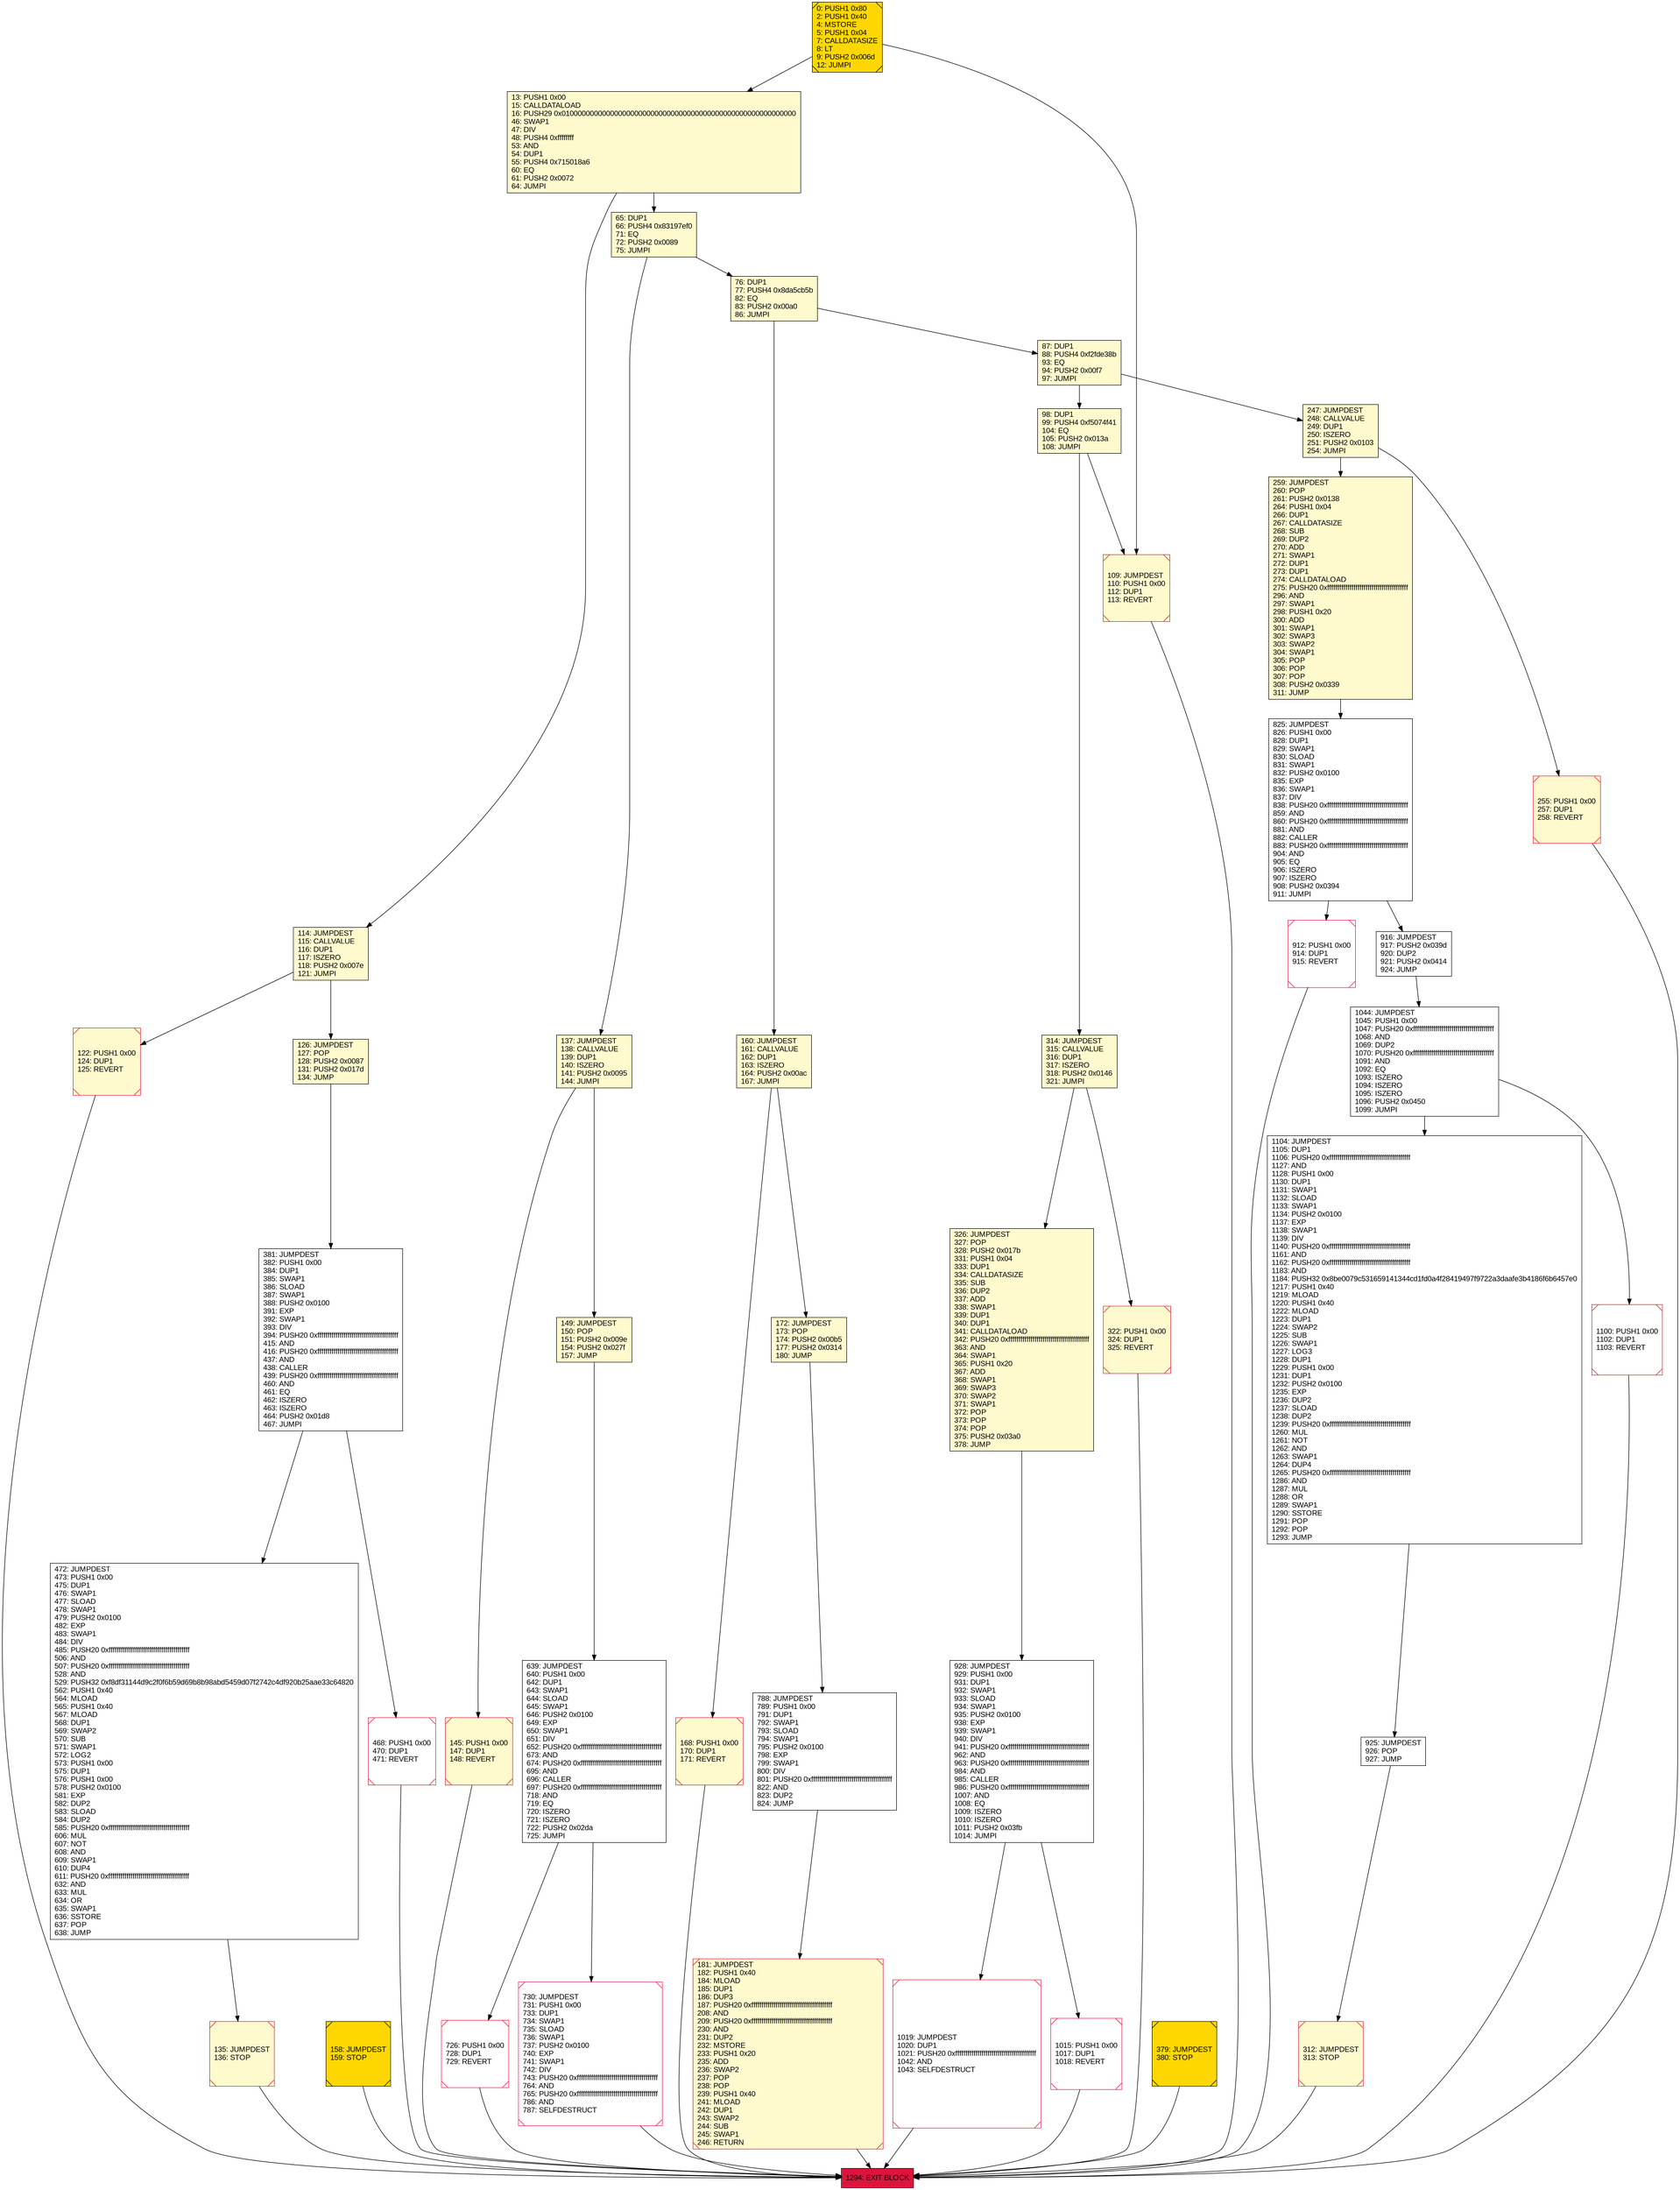 digraph G {
bgcolor=transparent rankdir=UD;
node [shape=box style=filled color=black fillcolor=white fontname=arial fontcolor=black];
326 [label="326: JUMPDEST\l327: POP\l328: PUSH2 0x017b\l331: PUSH1 0x04\l333: DUP1\l334: CALLDATASIZE\l335: SUB\l336: DUP2\l337: ADD\l338: SWAP1\l339: DUP1\l340: DUP1\l341: CALLDATALOAD\l342: PUSH20 0xffffffffffffffffffffffffffffffffffffffff\l363: AND\l364: SWAP1\l365: PUSH1 0x20\l367: ADD\l368: SWAP1\l369: SWAP3\l370: SWAP2\l371: SWAP1\l372: POP\l373: POP\l374: POP\l375: PUSH2 0x03a0\l378: JUMP\l" fillcolor=lemonchiffon ];
149 [label="149: JUMPDEST\l150: POP\l151: PUSH2 0x009e\l154: PUSH2 0x027f\l157: JUMP\l" fillcolor=lemonchiffon ];
76 [label="76: DUP1\l77: PUSH4 0x8da5cb5b\l82: EQ\l83: PUSH2 0x00a0\l86: JUMPI\l" fillcolor=lemonchiffon ];
1019 [label="1019: JUMPDEST\l1020: DUP1\l1021: PUSH20 0xffffffffffffffffffffffffffffffffffffffff\l1042: AND\l1043: SELFDESTRUCT\l" shape=Msquare color=crimson ];
98 [label="98: DUP1\l99: PUSH4 0xf5074f41\l104: EQ\l105: PUSH2 0x013a\l108: JUMPI\l" fillcolor=lemonchiffon ];
65 [label="65: DUP1\l66: PUSH4 0x83197ef0\l71: EQ\l72: PUSH2 0x0089\l75: JUMPI\l" fillcolor=lemonchiffon ];
168 [label="168: PUSH1 0x00\l170: DUP1\l171: REVERT\l" fillcolor=lemonchiffon shape=Msquare color=crimson ];
158 [label="158: JUMPDEST\l159: STOP\l" fillcolor=lemonchiffon shape=Msquare fillcolor=gold ];
1294 [label="1294: EXIT BLOCK\l" fillcolor=crimson ];
172 [label="172: JUMPDEST\l173: POP\l174: PUSH2 0x00b5\l177: PUSH2 0x0314\l180: JUMP\l" fillcolor=lemonchiffon ];
135 [label="135: JUMPDEST\l136: STOP\l" fillcolor=lemonchiffon shape=Msquare color=crimson ];
928 [label="928: JUMPDEST\l929: PUSH1 0x00\l931: DUP1\l932: SWAP1\l933: SLOAD\l934: SWAP1\l935: PUSH2 0x0100\l938: EXP\l939: SWAP1\l940: DIV\l941: PUSH20 0xffffffffffffffffffffffffffffffffffffffff\l962: AND\l963: PUSH20 0xffffffffffffffffffffffffffffffffffffffff\l984: AND\l985: CALLER\l986: PUSH20 0xffffffffffffffffffffffffffffffffffffffff\l1007: AND\l1008: EQ\l1009: ISZERO\l1010: ISZERO\l1011: PUSH2 0x03fb\l1014: JUMPI\l" ];
472 [label="472: JUMPDEST\l473: PUSH1 0x00\l475: DUP1\l476: SWAP1\l477: SLOAD\l478: SWAP1\l479: PUSH2 0x0100\l482: EXP\l483: SWAP1\l484: DIV\l485: PUSH20 0xffffffffffffffffffffffffffffffffffffffff\l506: AND\l507: PUSH20 0xffffffffffffffffffffffffffffffffffffffff\l528: AND\l529: PUSH32 0xf8df31144d9c2f0f6b59d69b8b98abd5459d07f2742c4df920b25aae33c64820\l562: PUSH1 0x40\l564: MLOAD\l565: PUSH1 0x40\l567: MLOAD\l568: DUP1\l569: SWAP2\l570: SUB\l571: SWAP1\l572: LOG2\l573: PUSH1 0x00\l575: DUP1\l576: PUSH1 0x00\l578: PUSH2 0x0100\l581: EXP\l582: DUP2\l583: SLOAD\l584: DUP2\l585: PUSH20 0xffffffffffffffffffffffffffffffffffffffff\l606: MUL\l607: NOT\l608: AND\l609: SWAP1\l610: DUP4\l611: PUSH20 0xffffffffffffffffffffffffffffffffffffffff\l632: AND\l633: MUL\l634: OR\l635: SWAP1\l636: SSTORE\l637: POP\l638: JUMP\l" ];
87 [label="87: DUP1\l88: PUSH4 0xf2fde38b\l93: EQ\l94: PUSH2 0x00f7\l97: JUMPI\l" fillcolor=lemonchiffon ];
1015 [label="1015: PUSH1 0x00\l1017: DUP1\l1018: REVERT\l" shape=Msquare color=crimson ];
259 [label="259: JUMPDEST\l260: POP\l261: PUSH2 0x0138\l264: PUSH1 0x04\l266: DUP1\l267: CALLDATASIZE\l268: SUB\l269: DUP2\l270: ADD\l271: SWAP1\l272: DUP1\l273: DUP1\l274: CALLDATALOAD\l275: PUSH20 0xffffffffffffffffffffffffffffffffffffffff\l296: AND\l297: SWAP1\l298: PUSH1 0x20\l300: ADD\l301: SWAP1\l302: SWAP3\l303: SWAP2\l304: SWAP1\l305: POP\l306: POP\l307: POP\l308: PUSH2 0x0339\l311: JUMP\l" fillcolor=lemonchiffon ];
381 [label="381: JUMPDEST\l382: PUSH1 0x00\l384: DUP1\l385: SWAP1\l386: SLOAD\l387: SWAP1\l388: PUSH2 0x0100\l391: EXP\l392: SWAP1\l393: DIV\l394: PUSH20 0xffffffffffffffffffffffffffffffffffffffff\l415: AND\l416: PUSH20 0xffffffffffffffffffffffffffffffffffffffff\l437: AND\l438: CALLER\l439: PUSH20 0xffffffffffffffffffffffffffffffffffffffff\l460: AND\l461: EQ\l462: ISZERO\l463: ISZERO\l464: PUSH2 0x01d8\l467: JUMPI\l" ];
122 [label="122: PUSH1 0x00\l124: DUP1\l125: REVERT\l" fillcolor=lemonchiffon shape=Msquare color=crimson ];
126 [label="126: JUMPDEST\l127: POP\l128: PUSH2 0x0087\l131: PUSH2 0x017d\l134: JUMP\l" fillcolor=lemonchiffon ];
825 [label="825: JUMPDEST\l826: PUSH1 0x00\l828: DUP1\l829: SWAP1\l830: SLOAD\l831: SWAP1\l832: PUSH2 0x0100\l835: EXP\l836: SWAP1\l837: DIV\l838: PUSH20 0xffffffffffffffffffffffffffffffffffffffff\l859: AND\l860: PUSH20 0xffffffffffffffffffffffffffffffffffffffff\l881: AND\l882: CALLER\l883: PUSH20 0xffffffffffffffffffffffffffffffffffffffff\l904: AND\l905: EQ\l906: ISZERO\l907: ISZERO\l908: PUSH2 0x0394\l911: JUMPI\l" ];
1044 [label="1044: JUMPDEST\l1045: PUSH1 0x00\l1047: PUSH20 0xffffffffffffffffffffffffffffffffffffffff\l1068: AND\l1069: DUP2\l1070: PUSH20 0xffffffffffffffffffffffffffffffffffffffff\l1091: AND\l1092: EQ\l1093: ISZERO\l1094: ISZERO\l1095: ISZERO\l1096: PUSH2 0x0450\l1099: JUMPI\l" ];
255 [label="255: PUSH1 0x00\l257: DUP1\l258: REVERT\l" fillcolor=lemonchiffon shape=Msquare color=crimson ];
788 [label="788: JUMPDEST\l789: PUSH1 0x00\l791: DUP1\l792: SWAP1\l793: SLOAD\l794: SWAP1\l795: PUSH2 0x0100\l798: EXP\l799: SWAP1\l800: DIV\l801: PUSH20 0xffffffffffffffffffffffffffffffffffffffff\l822: AND\l823: DUP2\l824: JUMP\l" ];
1104 [label="1104: JUMPDEST\l1105: DUP1\l1106: PUSH20 0xffffffffffffffffffffffffffffffffffffffff\l1127: AND\l1128: PUSH1 0x00\l1130: DUP1\l1131: SWAP1\l1132: SLOAD\l1133: SWAP1\l1134: PUSH2 0x0100\l1137: EXP\l1138: SWAP1\l1139: DIV\l1140: PUSH20 0xffffffffffffffffffffffffffffffffffffffff\l1161: AND\l1162: PUSH20 0xffffffffffffffffffffffffffffffffffffffff\l1183: AND\l1184: PUSH32 0x8be0079c531659141344cd1fd0a4f28419497f9722a3daafe3b4186f6b6457e0\l1217: PUSH1 0x40\l1219: MLOAD\l1220: PUSH1 0x40\l1222: MLOAD\l1223: DUP1\l1224: SWAP2\l1225: SUB\l1226: SWAP1\l1227: LOG3\l1228: DUP1\l1229: PUSH1 0x00\l1231: DUP1\l1232: PUSH2 0x0100\l1235: EXP\l1236: DUP2\l1237: SLOAD\l1238: DUP2\l1239: PUSH20 0xffffffffffffffffffffffffffffffffffffffff\l1260: MUL\l1261: NOT\l1262: AND\l1263: SWAP1\l1264: DUP4\l1265: PUSH20 0xffffffffffffffffffffffffffffffffffffffff\l1286: AND\l1287: MUL\l1288: OR\l1289: SWAP1\l1290: SSTORE\l1291: POP\l1292: POP\l1293: JUMP\l" ];
322 [label="322: PUSH1 0x00\l324: DUP1\l325: REVERT\l" fillcolor=lemonchiffon shape=Msquare color=crimson ];
13 [label="13: PUSH1 0x00\l15: CALLDATALOAD\l16: PUSH29 0x0100000000000000000000000000000000000000000000000000000000\l46: SWAP1\l47: DIV\l48: PUSH4 0xffffffff\l53: AND\l54: DUP1\l55: PUSH4 0x715018a6\l60: EQ\l61: PUSH2 0x0072\l64: JUMPI\l" fillcolor=lemonchiffon ];
181 [label="181: JUMPDEST\l182: PUSH1 0x40\l184: MLOAD\l185: DUP1\l186: DUP3\l187: PUSH20 0xffffffffffffffffffffffffffffffffffffffff\l208: AND\l209: PUSH20 0xffffffffffffffffffffffffffffffffffffffff\l230: AND\l231: DUP2\l232: MSTORE\l233: PUSH1 0x20\l235: ADD\l236: SWAP2\l237: POP\l238: POP\l239: PUSH1 0x40\l241: MLOAD\l242: DUP1\l243: SWAP2\l244: SUB\l245: SWAP1\l246: RETURN\l" fillcolor=lemonchiffon shape=Msquare color=crimson ];
137 [label="137: JUMPDEST\l138: CALLVALUE\l139: DUP1\l140: ISZERO\l141: PUSH2 0x0095\l144: JUMPI\l" fillcolor=lemonchiffon ];
109 [label="109: JUMPDEST\l110: PUSH1 0x00\l112: DUP1\l113: REVERT\l" fillcolor=lemonchiffon shape=Msquare color=crimson ];
0 [label="0: PUSH1 0x80\l2: PUSH1 0x40\l4: MSTORE\l5: PUSH1 0x04\l7: CALLDATASIZE\l8: LT\l9: PUSH2 0x006d\l12: JUMPI\l" fillcolor=lemonchiffon shape=Msquare fillcolor=gold ];
160 [label="160: JUMPDEST\l161: CALLVALUE\l162: DUP1\l163: ISZERO\l164: PUSH2 0x00ac\l167: JUMPI\l" fillcolor=lemonchiffon ];
314 [label="314: JUMPDEST\l315: CALLVALUE\l316: DUP1\l317: ISZERO\l318: PUSH2 0x0146\l321: JUMPI\l" fillcolor=lemonchiffon ];
114 [label="114: JUMPDEST\l115: CALLVALUE\l116: DUP1\l117: ISZERO\l118: PUSH2 0x007e\l121: JUMPI\l" fillcolor=lemonchiffon ];
247 [label="247: JUMPDEST\l248: CALLVALUE\l249: DUP1\l250: ISZERO\l251: PUSH2 0x0103\l254: JUMPI\l" fillcolor=lemonchiffon ];
312 [label="312: JUMPDEST\l313: STOP\l" fillcolor=lemonchiffon shape=Msquare color=crimson ];
1100 [label="1100: PUSH1 0x00\l1102: DUP1\l1103: REVERT\l" shape=Msquare color=crimson ];
379 [label="379: JUMPDEST\l380: STOP\l" fillcolor=lemonchiffon shape=Msquare fillcolor=gold ];
916 [label="916: JUMPDEST\l917: PUSH2 0x039d\l920: DUP2\l921: PUSH2 0x0414\l924: JUMP\l" ];
145 [label="145: PUSH1 0x00\l147: DUP1\l148: REVERT\l" fillcolor=lemonchiffon shape=Msquare color=crimson ];
912 [label="912: PUSH1 0x00\l914: DUP1\l915: REVERT\l" shape=Msquare color=crimson ];
468 [label="468: PUSH1 0x00\l470: DUP1\l471: REVERT\l" shape=Msquare color=crimson ];
726 [label="726: PUSH1 0x00\l728: DUP1\l729: REVERT\l" shape=Msquare color=crimson ];
925 [label="925: JUMPDEST\l926: POP\l927: JUMP\l" ];
639 [label="639: JUMPDEST\l640: PUSH1 0x00\l642: DUP1\l643: SWAP1\l644: SLOAD\l645: SWAP1\l646: PUSH2 0x0100\l649: EXP\l650: SWAP1\l651: DIV\l652: PUSH20 0xffffffffffffffffffffffffffffffffffffffff\l673: AND\l674: PUSH20 0xffffffffffffffffffffffffffffffffffffffff\l695: AND\l696: CALLER\l697: PUSH20 0xffffffffffffffffffffffffffffffffffffffff\l718: AND\l719: EQ\l720: ISZERO\l721: ISZERO\l722: PUSH2 0x02da\l725: JUMPI\l" ];
730 [label="730: JUMPDEST\l731: PUSH1 0x00\l733: DUP1\l734: SWAP1\l735: SLOAD\l736: SWAP1\l737: PUSH2 0x0100\l740: EXP\l741: SWAP1\l742: DIV\l743: PUSH20 0xffffffffffffffffffffffffffffffffffffffff\l764: AND\l765: PUSH20 0xffffffffffffffffffffffffffffffffffffffff\l786: AND\l787: SELFDESTRUCT\l" shape=Msquare color=crimson ];
0 -> 109;
158 -> 1294;
168 -> 1294;
381 -> 472;
259 -> 825;
65 -> 76;
76 -> 87;
925 -> 312;
1104 -> 925;
87 -> 98;
135 -> 1294;
98 -> 109;
160 -> 168;
312 -> 1294;
137 -> 149;
381 -> 468;
825 -> 912;
65 -> 137;
172 -> 788;
114 -> 122;
1044 -> 1100;
916 -> 1044;
160 -> 172;
247 -> 259;
145 -> 1294;
912 -> 1294;
472 -> 135;
639 -> 730;
126 -> 381;
788 -> 181;
928 -> 1015;
639 -> 726;
1019 -> 1294;
314 -> 322;
13 -> 114;
0 -> 13;
255 -> 1294;
326 -> 928;
928 -> 1019;
122 -> 1294;
137 -> 145;
1015 -> 1294;
98 -> 314;
379 -> 1294;
1100 -> 1294;
109 -> 1294;
181 -> 1294;
314 -> 326;
322 -> 1294;
13 -> 65;
76 -> 160;
114 -> 126;
730 -> 1294;
825 -> 916;
247 -> 255;
726 -> 1294;
149 -> 639;
468 -> 1294;
87 -> 247;
1044 -> 1104;
}